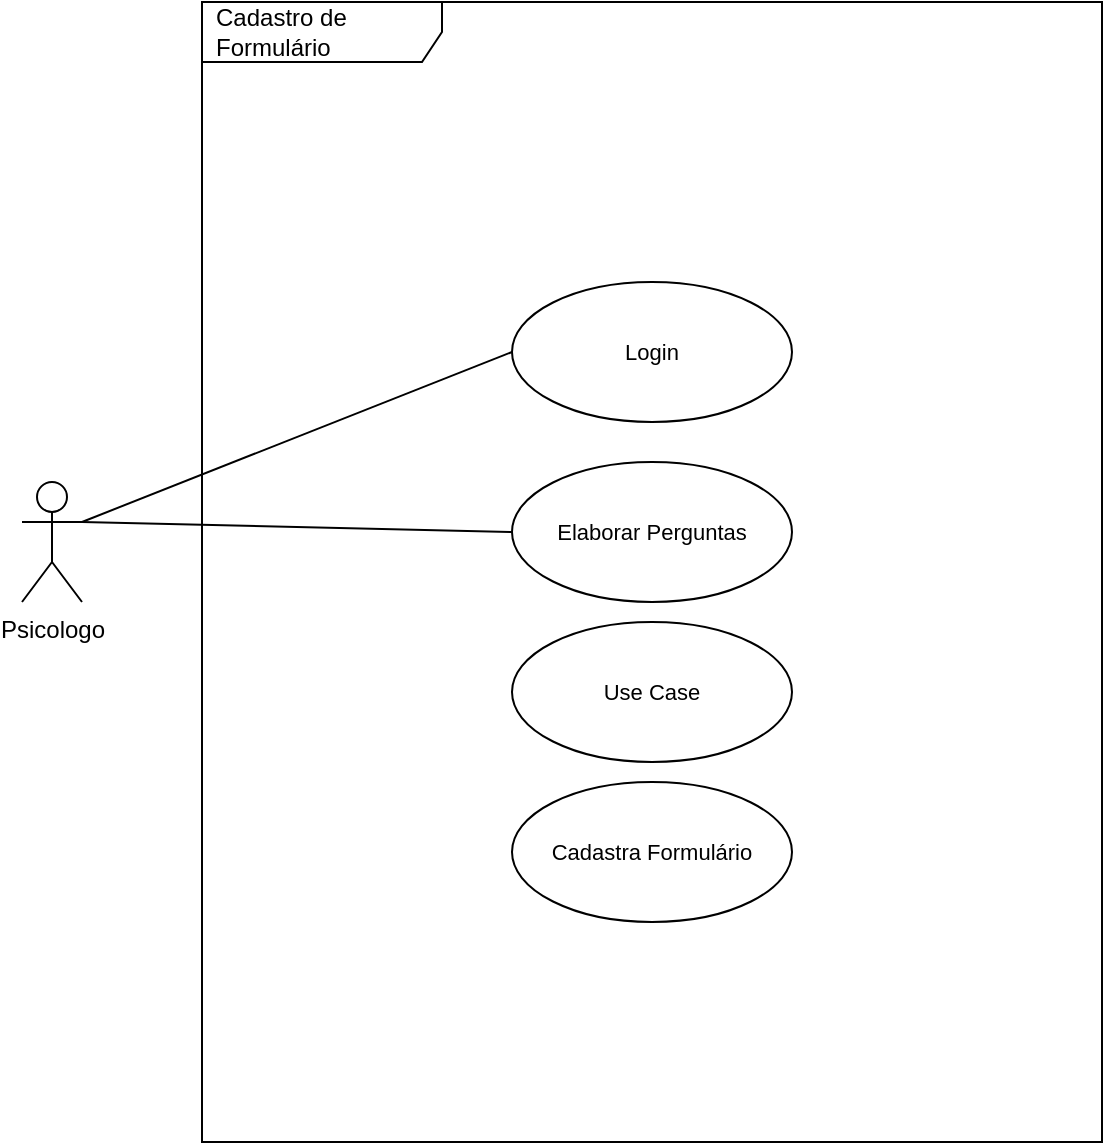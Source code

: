 <mxfile version="20.0.1" type="github">
  <diagram id="wC5wumK_xXIg8ErvJvbg" name="Page-1">
    <mxGraphModel dx="868" dy="482" grid="1" gridSize="10" guides="1" tooltips="1" connect="1" arrows="1" fold="1" page="1" pageScale="1" pageWidth="827" pageHeight="1169" math="0" shadow="0">
      <root>
        <mxCell id="0" />
        <mxCell id="1" parent="0" />
        <mxCell id="OJutXg8e_uwL8mCP8rfC-11" style="edgeStyle=none;shape=connector;rounded=0;orthogonalLoop=1;jettySize=auto;html=1;exitX=1;exitY=0.333;exitDx=0;exitDy=0;exitPerimeter=0;entryX=0;entryY=0.5;entryDx=0;entryDy=0;labelBackgroundColor=default;fontFamily=Helvetica;fontSize=11;fontColor=default;endArrow=none;strokeColor=default;" edge="1" parent="1" source="OJutXg8e_uwL8mCP8rfC-5" target="OJutXg8e_uwL8mCP8rfC-14">
          <mxGeometry relative="1" as="geometry">
            <mxPoint x="300" y="805" as="targetPoint" />
          </mxGeometry>
        </mxCell>
        <mxCell id="OJutXg8e_uwL8mCP8rfC-5" value="Psicologo&lt;br&gt;" style="shape=umlActor;verticalLabelPosition=bottom;verticalAlign=top;html=1;" vertex="1" parent="1">
          <mxGeometry x="90" y="770" width="30" height="60" as="geometry" />
        </mxCell>
        <mxCell id="OJutXg8e_uwL8mCP8rfC-6" value="Cadastro de Formulário" style="shape=umlFrame;whiteSpace=wrap;html=1;width=120;height=30;boundedLbl=1;verticalAlign=middle;align=left;spacingLeft=5;" vertex="1" parent="1">
          <mxGeometry x="180" y="530" width="450" height="570" as="geometry" />
        </mxCell>
        <mxCell id="OJutXg8e_uwL8mCP8rfC-10" value="" style="endArrow=none;html=1;rounded=0;exitX=1;exitY=0.333;exitDx=0;exitDy=0;exitPerimeter=0;entryX=0;entryY=0.5;entryDx=0;entryDy=0;" edge="1" parent="1" source="OJutXg8e_uwL8mCP8rfC-5" target="OJutXg8e_uwL8mCP8rfC-13">
          <mxGeometry width="50" height="50" relative="1" as="geometry">
            <mxPoint x="390" y="760" as="sourcePoint" />
            <mxPoint x="300" y="725" as="targetPoint" />
          </mxGeometry>
        </mxCell>
        <mxCell id="OJutXg8e_uwL8mCP8rfC-13" value="Login" style="ellipse;whiteSpace=wrap;html=1;fontFamily=Helvetica;fontSize=11;fontColor=default;" vertex="1" parent="1">
          <mxGeometry x="335" y="670" width="140" height="70" as="geometry" />
        </mxCell>
        <mxCell id="OJutXg8e_uwL8mCP8rfC-14" value="Elaborar Perguntas" style="ellipse;whiteSpace=wrap;html=1;fontFamily=Helvetica;fontSize=11;fontColor=default;" vertex="1" parent="1">
          <mxGeometry x="335" y="760" width="140" height="70" as="geometry" />
        </mxCell>
        <mxCell id="OJutXg8e_uwL8mCP8rfC-15" value="Cadastra Formulário" style="ellipse;whiteSpace=wrap;html=1;fontFamily=Helvetica;fontSize=11;fontColor=default;" vertex="1" parent="1">
          <mxGeometry x="335" y="920" width="140" height="70" as="geometry" />
        </mxCell>
        <mxCell id="OJutXg8e_uwL8mCP8rfC-16" value="Use Case" style="ellipse;whiteSpace=wrap;html=1;fontFamily=Helvetica;fontSize=11;fontColor=default;" vertex="1" parent="1">
          <mxGeometry x="335" y="840" width="140" height="70" as="geometry" />
        </mxCell>
      </root>
    </mxGraphModel>
  </diagram>
</mxfile>
